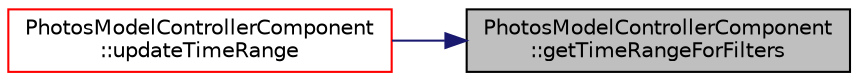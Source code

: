 digraph "PhotosModelControllerComponent::getTimeRangeForFilters"
{
 // LATEX_PDF_SIZE
  edge [fontname="Helvetica",fontsize="10",labelfontname="Helvetica",labelfontsize="10"];
  node [fontname="Helvetica",fontsize="10",shape=record];
  rankdir="RL";
  Node1 [label="PhotosModelControllerComponent\l::getTimeRangeForFilters",height=0.2,width=0.4,color="black", fillcolor="grey75", style="filled", fontcolor="black",tooltip=" "];
  Node1 -> Node2 [dir="back",color="midnightblue",fontsize="10",style="solid",fontname="Helvetica"];
  Node2 [label="PhotosModelControllerComponent\l::updateTimeRange",height=0.2,width=0.4,color="red", fillcolor="white", style="filled",URL="$class_photos_model_controller_component.html#a95928dce8f42102f559369e1021598ad",tooltip=" "];
}
